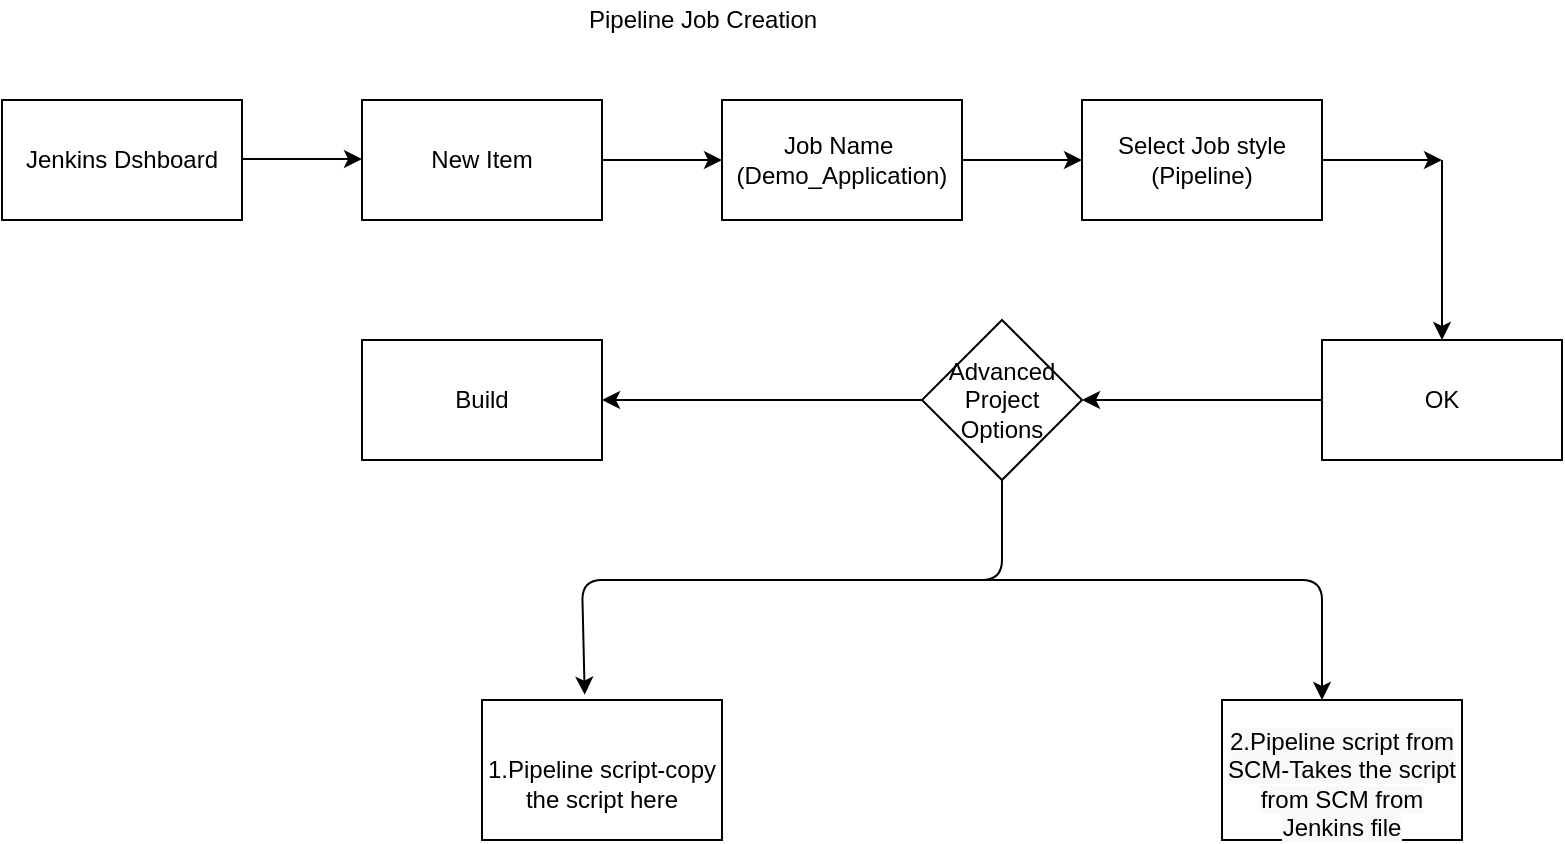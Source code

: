 <mxfile version="14.7.7" type="github"><diagram id="c98JLny3T6tZa8EfvwPW" name="Page-1"><mxGraphModel dx="782" dy="468" grid="1" gridSize="10" guides="1" tooltips="1" connect="1" arrows="1" fold="1" page="1" pageScale="1" pageWidth="850" pageHeight="1100" math="0" shadow="0"><root><mxCell id="0"/><mxCell id="1" parent="0"/><mxCell id="taElTZk7BVCEgidPk3nT-1" value="New Item" style="rounded=0;whiteSpace=wrap;html=1;" vertex="1" parent="1"><mxGeometry x="190" y="140" width="120" height="60" as="geometry"/></mxCell><mxCell id="taElTZk7BVCEgidPk3nT-2" value="Jenkins Dshboard" style="rounded=0;whiteSpace=wrap;html=1;" vertex="1" parent="1"><mxGeometry x="10" y="140" width="120" height="60" as="geometry"/></mxCell><mxCell id="taElTZk7BVCEgidPk3nT-3" value="" style="endArrow=classic;html=1;" edge="1" parent="1"><mxGeometry width="50" height="50" relative="1" as="geometry"><mxPoint x="130" y="169.5" as="sourcePoint"/><mxPoint x="190" y="169.5" as="targetPoint"/></mxGeometry></mxCell><mxCell id="taElTZk7BVCEgidPk3nT-5" value="" style="endArrow=classic;html=1;" edge="1" parent="1"><mxGeometry width="50" height="50" relative="1" as="geometry"><mxPoint x="310" y="170" as="sourcePoint"/><mxPoint x="370" y="170" as="targetPoint"/></mxGeometry></mxCell><mxCell id="taElTZk7BVCEgidPk3nT-6" value="Job Name&amp;nbsp;&lt;br&gt;(Demo_Application)" style="rounded=0;whiteSpace=wrap;html=1;" vertex="1" parent="1"><mxGeometry x="370" y="140" width="120" height="60" as="geometry"/></mxCell><mxCell id="taElTZk7BVCEgidPk3nT-7" value="" style="endArrow=classic;html=1;" edge="1" parent="1"><mxGeometry width="50" height="50" relative="1" as="geometry"><mxPoint x="490" y="170" as="sourcePoint"/><mxPoint x="550" y="170" as="targetPoint"/></mxGeometry></mxCell><mxCell id="taElTZk7BVCEgidPk3nT-8" value="Select Job style&lt;br&gt;(Pipeline)" style="rounded=0;whiteSpace=wrap;html=1;" vertex="1" parent="1"><mxGeometry x="550" y="140" width="120" height="60" as="geometry"/></mxCell><mxCell id="taElTZk7BVCEgidPk3nT-9" value="" style="endArrow=classic;html=1;" edge="1" parent="1"><mxGeometry width="50" height="50" relative="1" as="geometry"><mxPoint x="670" y="170" as="sourcePoint"/><mxPoint x="730" y="170" as="targetPoint"/></mxGeometry></mxCell><mxCell id="taElTZk7BVCEgidPk3nT-25" value="" style="edgeStyle=orthogonalEdgeStyle;rounded=0;orthogonalLoop=1;jettySize=auto;html=1;entryX=1;entryY=0.5;entryDx=0;entryDy=0;" edge="1" parent="1" source="taElTZk7BVCEgidPk3nT-10" target="taElTZk7BVCEgidPk3nT-27"><mxGeometry relative="1" as="geometry"><mxPoint x="580" y="290" as="targetPoint"/><Array as="points"/></mxGeometry></mxCell><mxCell id="taElTZk7BVCEgidPk3nT-10" value="OK" style="rounded=0;whiteSpace=wrap;html=1;" vertex="1" parent="1"><mxGeometry x="670" y="260" width="120" height="60" as="geometry"/></mxCell><mxCell id="taElTZk7BVCEgidPk3nT-11" value="" style="endArrow=classic;html=1;entryX=0.5;entryY=0;entryDx=0;entryDy=0;" edge="1" parent="1" target="taElTZk7BVCEgidPk3nT-10"><mxGeometry width="50" height="50" relative="1" as="geometry"><mxPoint x="730" y="170" as="sourcePoint"/><mxPoint x="730" y="230" as="targetPoint"/></mxGeometry></mxCell><mxCell id="taElTZk7BVCEgidPk3nT-23" value="&lt;br&gt;1.Pipeline script-copy the script here" style="rounded=0;whiteSpace=wrap;html=1;" vertex="1" parent="1"><mxGeometry x="250" y="440" width="120" height="70" as="geometry"/></mxCell><mxCell id="taElTZk7BVCEgidPk3nT-27" value="Advanced Project Options" style="rhombus;whiteSpace=wrap;html=1;" vertex="1" parent="1"><mxGeometry x="470" y="250" width="80" height="80" as="geometry"/></mxCell><mxCell id="taElTZk7BVCEgidPk3nT-28" value="" style="endArrow=classic;html=1;exitX=0.5;exitY=1;exitDx=0;exitDy=0;entryX=0.428;entryY=-0.038;entryDx=0;entryDy=0;entryPerimeter=0;" edge="1" parent="1" source="taElTZk7BVCEgidPk3nT-27" target="taElTZk7BVCEgidPk3nT-23"><mxGeometry width="50" height="50" relative="1" as="geometry"><mxPoint x="380" y="340" as="sourcePoint"/><mxPoint x="300" y="400" as="targetPoint"/><Array as="points"><mxPoint x="510" y="380"/><mxPoint x="300" y="380"/></Array></mxGeometry></mxCell><mxCell id="taElTZk7BVCEgidPk3nT-33" value="" style="endArrow=classic;html=1;" edge="1" parent="1"><mxGeometry width="50" height="50" relative="1" as="geometry"><mxPoint x="500" y="380" as="sourcePoint"/><mxPoint x="670" y="440" as="targetPoint"/><Array as="points"><mxPoint x="670" y="380"/></Array></mxGeometry></mxCell><mxCell id="taElTZk7BVCEgidPk3nT-34" value="&lt;br&gt;&lt;span style=&quot;color: rgb(0 , 0 , 0) ; font-family: &amp;#34;helvetica&amp;#34; ; font-size: 12px ; font-style: normal ; font-weight: 400 ; letter-spacing: normal ; text-align: center ; text-indent: 0px ; text-transform: none ; word-spacing: 0px ; background-color: rgb(248 , 249 , 250) ; display: inline ; float: none&quot;&gt;2.Pipeline script from SCM-Takes the script from SCM from Jenkins file&lt;/span&gt;" style="rounded=0;whiteSpace=wrap;html=1;" vertex="1" parent="1"><mxGeometry x="620" y="440" width="120" height="70" as="geometry"/></mxCell><mxCell id="taElTZk7BVCEgidPk3nT-35" value="" style="endArrow=classic;html=1;exitX=0;exitY=0.5;exitDx=0;exitDy=0;" edge="1" parent="1" source="taElTZk7BVCEgidPk3nT-27" target="taElTZk7BVCEgidPk3nT-37"><mxGeometry width="50" height="50" relative="1" as="geometry"><mxPoint x="390" y="290" as="sourcePoint"/><mxPoint x="380" y="290" as="targetPoint"/></mxGeometry></mxCell><mxCell id="taElTZk7BVCEgidPk3nT-37" value="Build" style="rounded=0;whiteSpace=wrap;html=1;" vertex="1" parent="1"><mxGeometry x="190" y="260" width="120" height="60" as="geometry"/></mxCell><mxCell id="taElTZk7BVCEgidPk3nT-38" value="Pipeline Job Creation" style="text;html=1;align=center;verticalAlign=middle;resizable=0;points=[];autosize=1;strokeColor=none;" vertex="1" parent="1"><mxGeometry x="295" y="90" width="130" height="20" as="geometry"/></mxCell></root></mxGraphModel></diagram></mxfile>